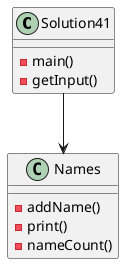 @startuml
'https://plantuml.com/sequence-diagram

class Solution41{
-main()
-getInput()
}
class Names{
-addName()
-print()
-nameCount()
}

Solution41 --> Names
@enduml
